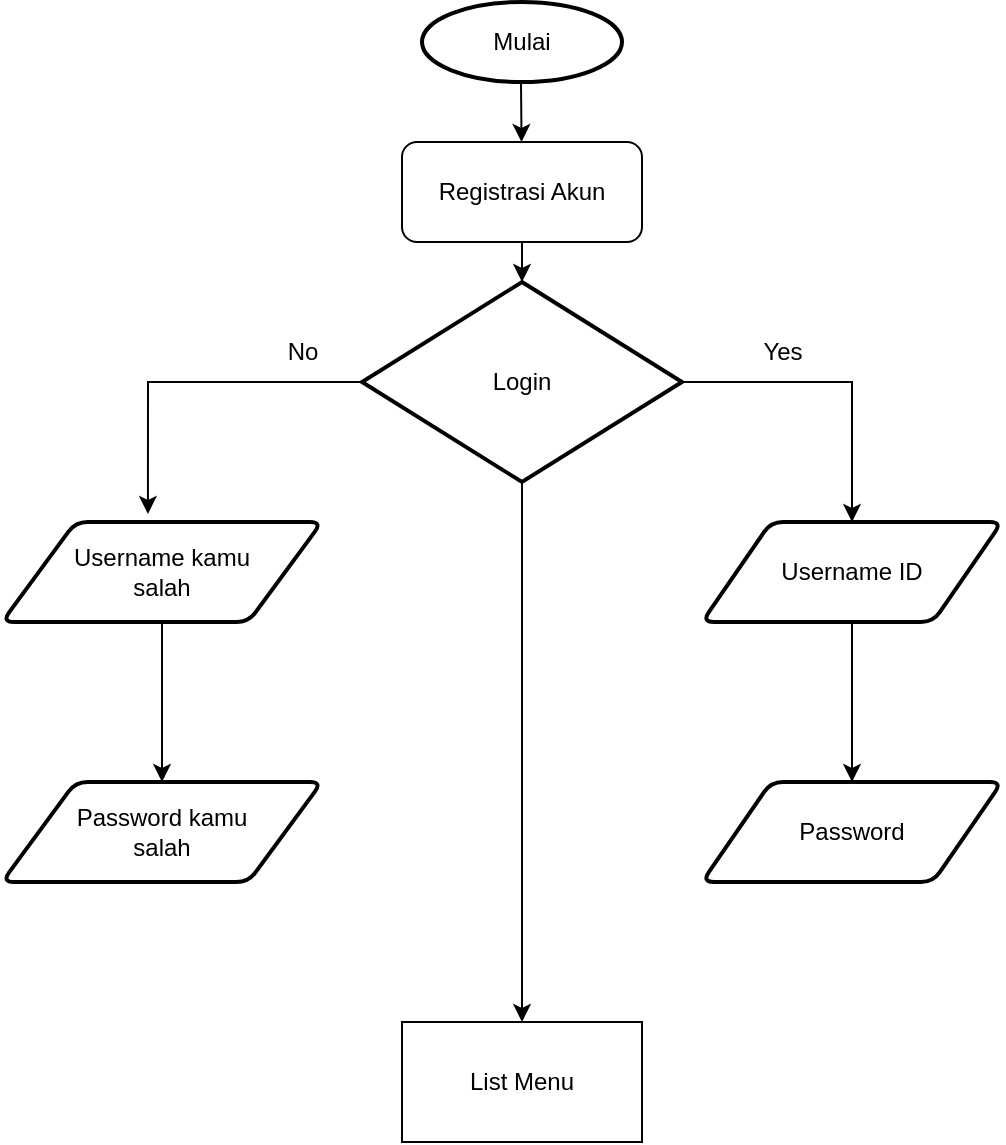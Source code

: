 <mxfile version="24.7.17">
  <diagram name="Halaman-1" id="As-ztcpNt2VJfE0suaIf">
    <mxGraphModel dx="1120" dy="468" grid="1" gridSize="10" guides="1" tooltips="1" connect="1" arrows="1" fold="1" page="1" pageScale="1" pageWidth="827" pageHeight="1169" math="0" shadow="0">
      <root>
        <mxCell id="0" />
        <mxCell id="1" parent="0" />
        <mxCell id="V8sGfPO7xr_trt0VRfsl-2" value="" style="endArrow=classic;html=1;rounded=0;exitX=0.5;exitY=1;exitDx=0;exitDy=0;exitPerimeter=0;" parent="1" edge="1" source="V8sGfPO7xr_trt0VRfsl-6">
          <mxGeometry width="50" height="50" relative="1" as="geometry">
            <mxPoint x="399.5" y="110" as="sourcePoint" />
            <mxPoint x="399.5" y="180" as="targetPoint" />
          </mxGeometry>
        </mxCell>
        <mxCell id="V8sGfPO7xr_trt0VRfsl-7" value="" style="endArrow=classic;html=1;rounded=0;exitX=0.5;exitY=1;exitDx=0;exitDy=0;" parent="1" source="V8sGfPO7xr_trt0VRfsl-9" edge="1">
          <mxGeometry width="50" height="50" relative="1" as="geometry">
            <mxPoint x="510" y="270" as="sourcePoint" />
            <mxPoint x="400" y="290" as="targetPoint" />
            <Array as="points">
              <mxPoint x="400" y="270" />
            </Array>
          </mxGeometry>
        </mxCell>
        <mxCell id="V8sGfPO7xr_trt0VRfsl-24" style="edgeStyle=orthogonalEdgeStyle;rounded=0;orthogonalLoop=1;jettySize=auto;html=1;exitX=0.5;exitY=1;exitDx=0;exitDy=0;exitPerimeter=0;entryX=0.5;entryY=0;entryDx=0;entryDy=0;" parent="1" source="V8sGfPO7xr_trt0VRfsl-9" edge="1" target="e0iN71WdAPKiukRHDIP4-6">
          <mxGeometry relative="1" as="geometry">
            <mxPoint x="400" y="570" as="targetPoint" />
          </mxGeometry>
        </mxCell>
        <mxCell id="V8sGfPO7xr_trt0VRfsl-11" value="Password" style="shape=parallelogram;html=1;strokeWidth=2;perimeter=parallelogramPerimeter;whiteSpace=wrap;rounded=1;arcSize=12;size=0.23;" parent="1" vertex="1">
          <mxGeometry x="490" y="460" width="150" height="50" as="geometry" />
        </mxCell>
        <mxCell id="e0iN71WdAPKiukRHDIP4-4" style="edgeStyle=orthogonalEdgeStyle;rounded=0;orthogonalLoop=1;jettySize=auto;html=1;exitX=0.5;exitY=1;exitDx=0;exitDy=0;" edge="1" parent="1" source="V8sGfPO7xr_trt0VRfsl-14" target="V8sGfPO7xr_trt0VRfsl-15">
          <mxGeometry relative="1" as="geometry" />
        </mxCell>
        <mxCell id="V8sGfPO7xr_trt0VRfsl-14" value="Username kamu &lt;br&gt;salah" style="shape=parallelogram;html=1;strokeWidth=2;perimeter=parallelogramPerimeter;whiteSpace=wrap;rounded=1;arcSize=12;size=0.23;" parent="1" vertex="1">
          <mxGeometry x="140" y="330" width="160" height="50" as="geometry" />
        </mxCell>
        <mxCell id="V8sGfPO7xr_trt0VRfsl-15" value="Password kamu&lt;br&gt;salah" style="shape=parallelogram;html=1;strokeWidth=2;perimeter=parallelogramPerimeter;whiteSpace=wrap;rounded=1;arcSize=12;size=0.23;" parent="1" vertex="1">
          <mxGeometry x="140" y="460" width="160" height="50" as="geometry" />
        </mxCell>
        <mxCell id="V8sGfPO7xr_trt0VRfsl-21" style="edgeStyle=orthogonalEdgeStyle;rounded=0;orthogonalLoop=1;jettySize=auto;html=1;exitX=0;exitY=0.5;exitDx=0;exitDy=0;exitPerimeter=0;entryX=0.456;entryY=-0.08;entryDx=0;entryDy=0;entryPerimeter=0;" parent="1" source="V8sGfPO7xr_trt0VRfsl-9" target="V8sGfPO7xr_trt0VRfsl-14" edge="1">
          <mxGeometry relative="1" as="geometry" />
        </mxCell>
        <mxCell id="V8sGfPO7xr_trt0VRfsl-22" value="Yes" style="text;html=1;align=center;verticalAlign=middle;resizable=0;points=[];autosize=1;strokeColor=none;fillColor=none;" parent="1" vertex="1">
          <mxGeometry x="510" y="230" width="40" height="30" as="geometry" />
        </mxCell>
        <mxCell id="V8sGfPO7xr_trt0VRfsl-23" value="No" style="text;html=1;align=center;verticalAlign=middle;resizable=0;points=[];autosize=1;strokeColor=none;fillColor=none;" parent="1" vertex="1">
          <mxGeometry x="270" y="230" width="40" height="30" as="geometry" />
        </mxCell>
        <mxCell id="e0iN71WdAPKiukRHDIP4-1" value="" style="endArrow=classic;html=1;rounded=0;exitX=0.5;exitY=1;exitDx=0;exitDy=0;exitPerimeter=0;" edge="1" parent="1" target="V8sGfPO7xr_trt0VRfsl-6">
          <mxGeometry width="50" height="50" relative="1" as="geometry">
            <mxPoint x="399.5" y="110" as="sourcePoint" />
            <mxPoint x="399.5" y="180" as="targetPoint" />
          </mxGeometry>
        </mxCell>
        <mxCell id="V8sGfPO7xr_trt0VRfsl-6" value="Registrasi Akun" style="rounded=1;whiteSpace=wrap;html=1;" parent="1" vertex="1">
          <mxGeometry x="340" y="140" width="120" height="50" as="geometry" />
        </mxCell>
        <mxCell id="e0iN71WdAPKiukRHDIP4-2" value="" style="endArrow=classic;html=1;rounded=0;exitX=0.5;exitY=1;exitDx=0;exitDy=0;" edge="1" parent="1" source="V8sGfPO7xr_trt0VRfsl-6" target="V8sGfPO7xr_trt0VRfsl-9">
          <mxGeometry width="50" height="50" relative="1" as="geometry">
            <mxPoint x="400" y="190" as="sourcePoint" />
            <mxPoint x="400" y="290" as="targetPoint" />
            <Array as="points" />
          </mxGeometry>
        </mxCell>
        <mxCell id="V8sGfPO7xr_trt0VRfsl-9" value="Login" style="strokeWidth=2;html=1;shape=mxgraph.flowchart.decision;whiteSpace=wrap;" parent="1" vertex="1">
          <mxGeometry x="320" y="210" width="160" height="100" as="geometry" />
        </mxCell>
        <mxCell id="e0iN71WdAPKiukRHDIP4-3" value="" style="edgeStyle=orthogonalEdgeStyle;rounded=0;orthogonalLoop=1;jettySize=auto;html=1;entryX=0.5;entryY=0;entryDx=0;entryDy=0;" edge="1" parent="1" source="V8sGfPO7xr_trt0VRfsl-9" target="V8sGfPO7xr_trt0VRfsl-13">
          <mxGeometry relative="1" as="geometry">
            <mxPoint x="570" y="400" as="targetPoint" />
            <mxPoint x="480" y="260" as="sourcePoint" />
          </mxGeometry>
        </mxCell>
        <mxCell id="e0iN71WdAPKiukRHDIP4-5" style="edgeStyle=orthogonalEdgeStyle;rounded=0;orthogonalLoop=1;jettySize=auto;html=1;exitX=0.5;exitY=1;exitDx=0;exitDy=0;entryX=0.5;entryY=0;entryDx=0;entryDy=0;" edge="1" parent="1" source="V8sGfPO7xr_trt0VRfsl-13" target="V8sGfPO7xr_trt0VRfsl-11">
          <mxGeometry relative="1" as="geometry" />
        </mxCell>
        <mxCell id="V8sGfPO7xr_trt0VRfsl-13" value="Username ID" style="shape=parallelogram;html=1;strokeWidth=2;perimeter=parallelogramPerimeter;whiteSpace=wrap;rounded=1;arcSize=12;size=0.23;" parent="1" vertex="1">
          <mxGeometry x="490" y="330" width="150" height="50" as="geometry" />
        </mxCell>
        <mxCell id="e0iN71WdAPKiukRHDIP4-6" value="List Menu" style="rounded=0;whiteSpace=wrap;html=1;" vertex="1" parent="1">
          <mxGeometry x="340" y="580" width="120" height="60" as="geometry" />
        </mxCell>
        <mxCell id="e0iN71WdAPKiukRHDIP4-7" value="Mulai" style="strokeWidth=2;html=1;shape=mxgraph.flowchart.start_1;whiteSpace=wrap;" vertex="1" parent="1">
          <mxGeometry x="350" y="70" width="100" height="40" as="geometry" />
        </mxCell>
      </root>
    </mxGraphModel>
  </diagram>
</mxfile>
